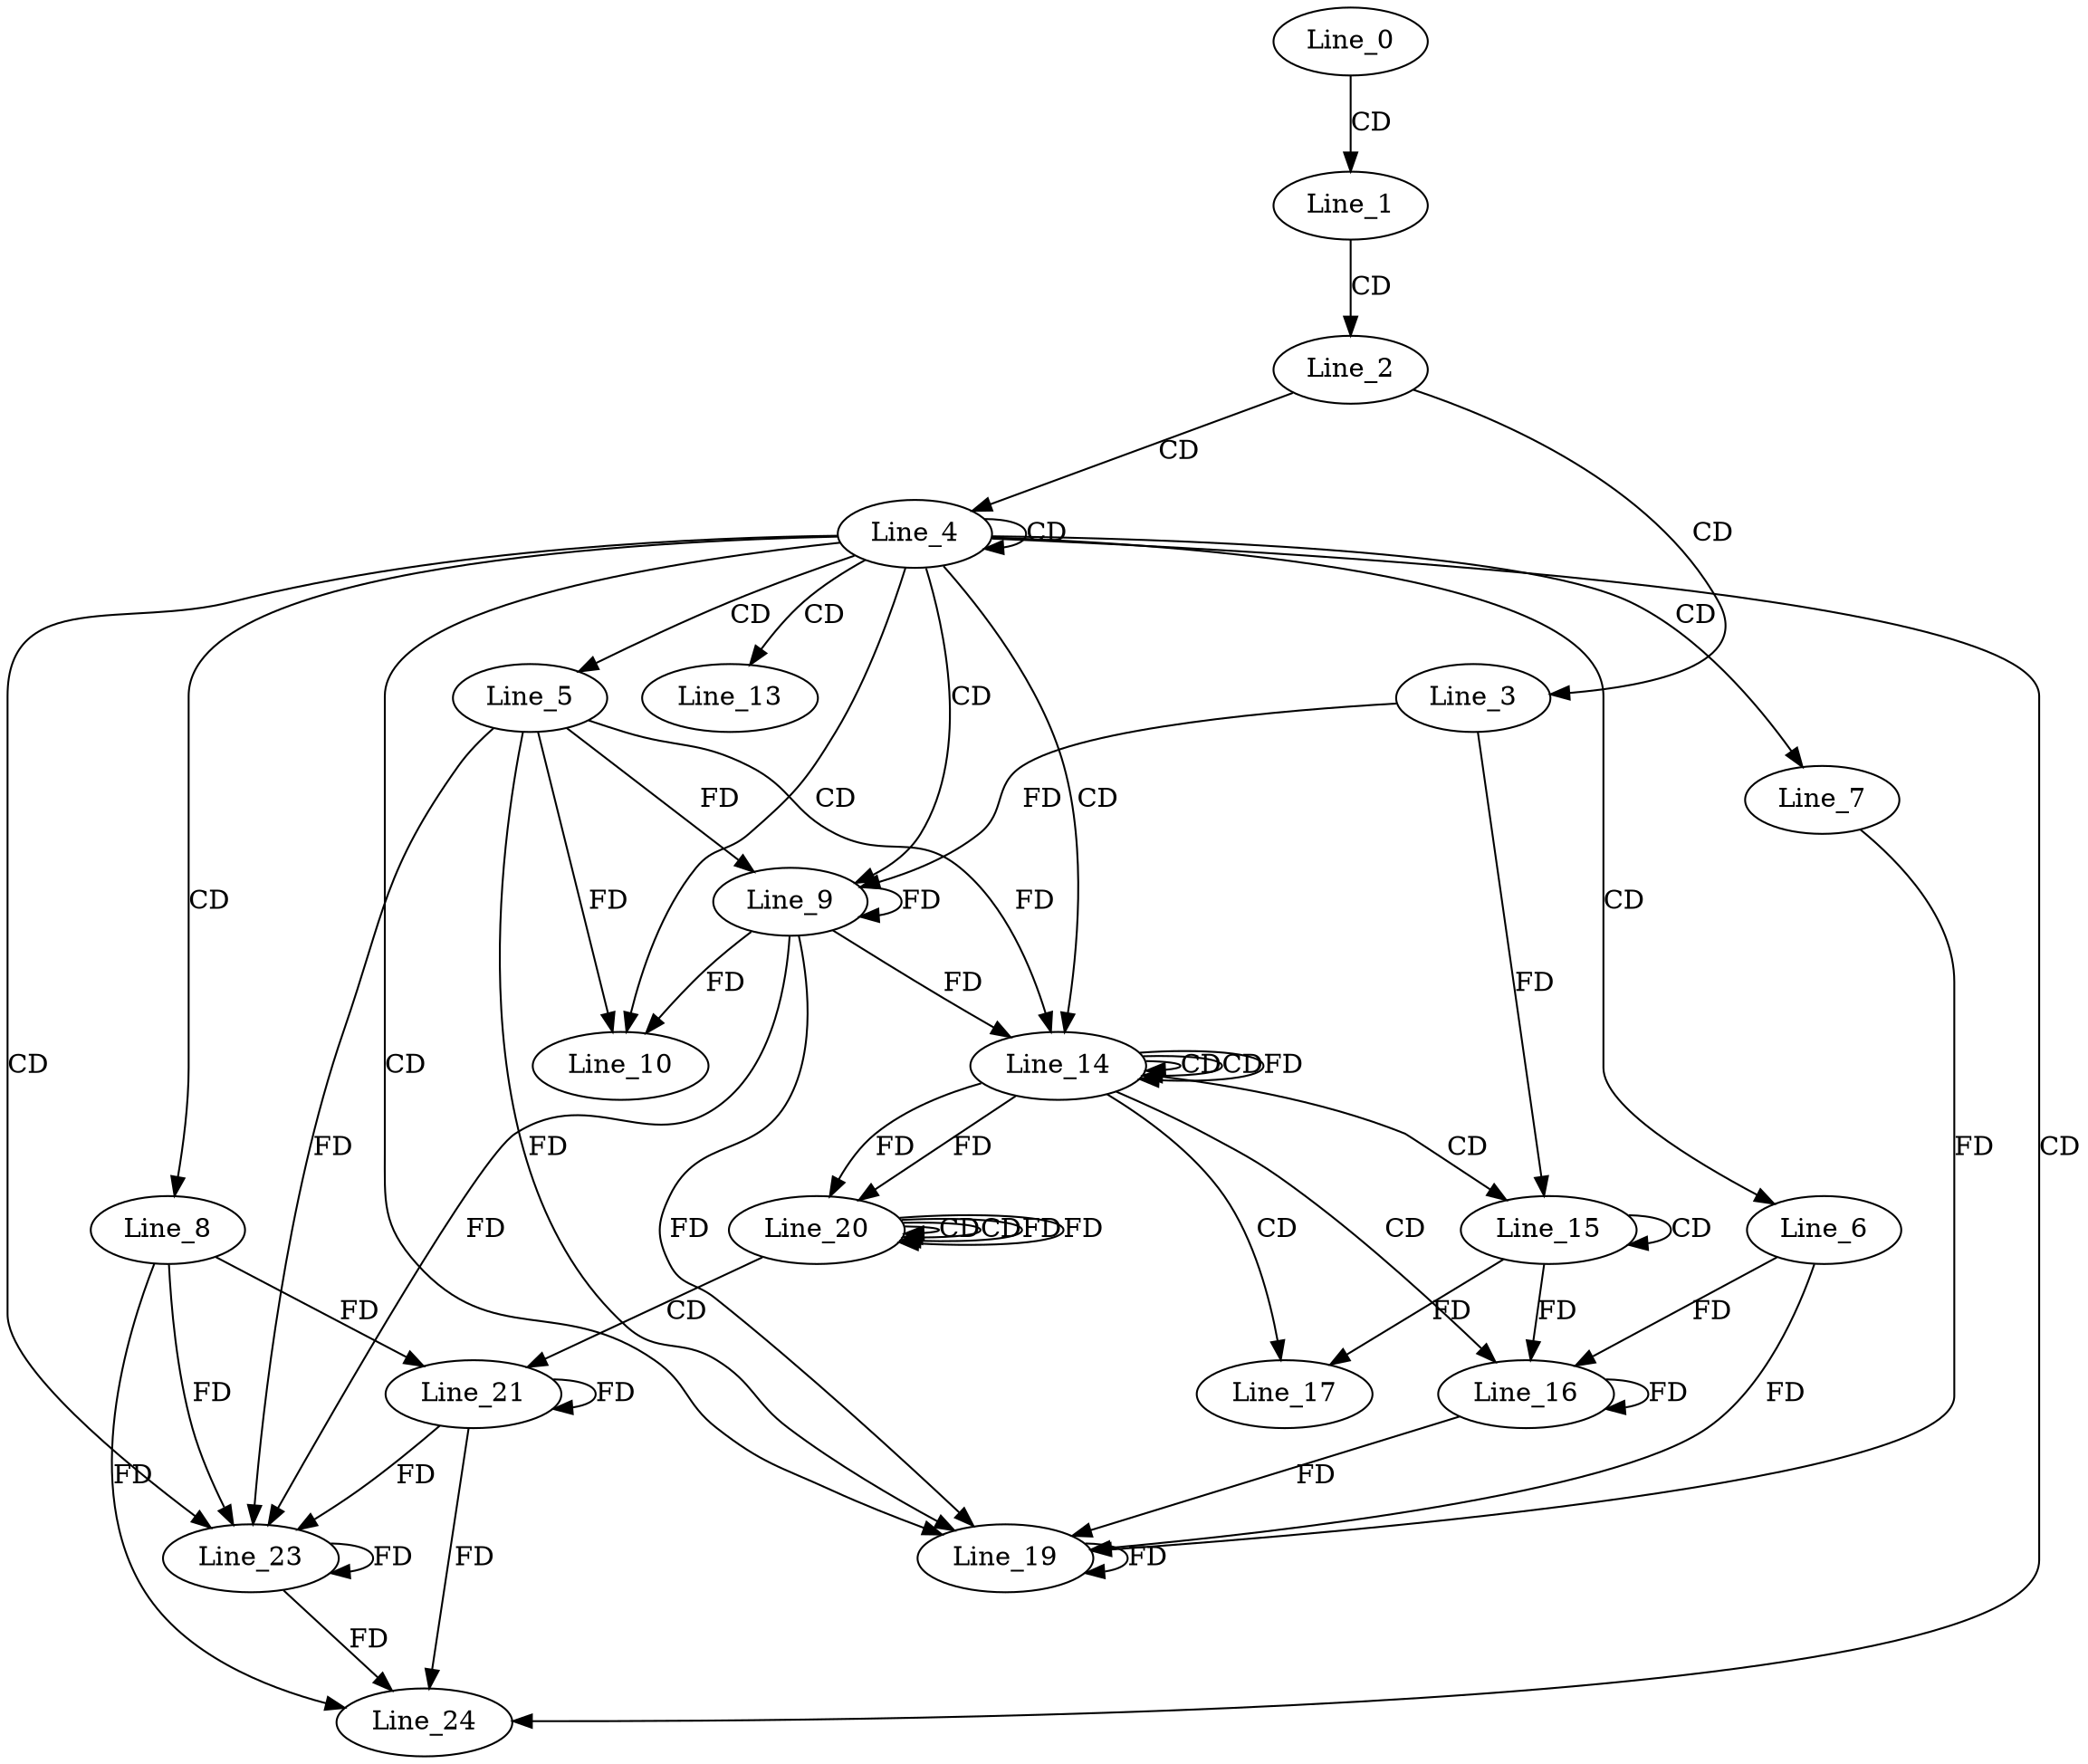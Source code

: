 digraph G {
  Line_0;
  Line_1;
  Line_2;
  Line_3;
  Line_4;
  Line_5;
  Line_6;
  Line_7;
  Line_8;
  Line_9;
  Line_9;
  Line_10;
  Line_13;
  Line_14;
  Line_14;
  Line_14;
  Line_15;
  Line_15;
  Line_16;
  Line_17;
  Line_19;
  Line_20;
  Line_20;
  Line_20;
  Line_21;
  Line_21;
  Line_23;
  Line_24;
  Line_24;
  Line_0 -> Line_1 [ label="CD" ];
  Line_1 -> Line_2 [ label="CD" ];
  Line_2 -> Line_3 [ label="CD" ];
  Line_2 -> Line_4 [ label="CD" ];
  Line_4 -> Line_4 [ label="CD" ];
  Line_4 -> Line_5 [ label="CD" ];
  Line_4 -> Line_6 [ label="CD" ];
  Line_4 -> Line_7 [ label="CD" ];
  Line_4 -> Line_8 [ label="CD" ];
  Line_4 -> Line_9 [ label="CD" ];
  Line_5 -> Line_9 [ label="FD" ];
  Line_9 -> Line_9 [ label="FD" ];
  Line_3 -> Line_9 [ label="FD" ];
  Line_4 -> Line_10 [ label="CD" ];
  Line_5 -> Line_10 [ label="FD" ];
  Line_9 -> Line_10 [ label="FD" ];
  Line_4 -> Line_13 [ label="CD" ];
  Line_4 -> Line_14 [ label="CD" ];
  Line_14 -> Line_14 [ label="CD" ];
  Line_5 -> Line_14 [ label="FD" ];
  Line_9 -> Line_14 [ label="FD" ];
  Line_14 -> Line_14 [ label="CD" ];
  Line_14 -> Line_14 [ label="FD" ];
  Line_14 -> Line_15 [ label="CD" ];
  Line_15 -> Line_15 [ label="CD" ];
  Line_3 -> Line_15 [ label="FD" ];
  Line_14 -> Line_16 [ label="CD" ];
  Line_16 -> Line_16 [ label="FD" ];
  Line_6 -> Line_16 [ label="FD" ];
  Line_15 -> Line_16 [ label="FD" ];
  Line_14 -> Line_17 [ label="CD" ];
  Line_15 -> Line_17 [ label="FD" ];
  Line_4 -> Line_19 [ label="CD" ];
  Line_7 -> Line_19 [ label="FD" ];
  Line_19 -> Line_19 [ label="FD" ];
  Line_16 -> Line_19 [ label="FD" ];
  Line_6 -> Line_19 [ label="FD" ];
  Line_5 -> Line_19 [ label="FD" ];
  Line_9 -> Line_19 [ label="FD" ];
  Line_20 -> Line_20 [ label="CD" ];
  Line_14 -> Line_20 [ label="FD" ];
  Line_20 -> Line_20 [ label="CD" ];
  Line_20 -> Line_20 [ label="FD" ];
  Line_14 -> Line_20 [ label="FD" ];
  Line_20 -> Line_21 [ label="CD" ];
  Line_21 -> Line_21 [ label="FD" ];
  Line_8 -> Line_21 [ label="FD" ];
  Line_4 -> Line_23 [ label="CD" ];
  Line_21 -> Line_23 [ label="FD" ];
  Line_8 -> Line_23 [ label="FD" ];
  Line_23 -> Line_23 [ label="FD" ];
  Line_5 -> Line_23 [ label="FD" ];
  Line_9 -> Line_23 [ label="FD" ];
  Line_4 -> Line_24 [ label="CD" ];
  Line_21 -> Line_24 [ label="FD" ];
  Line_8 -> Line_24 [ label="FD" ];
  Line_23 -> Line_24 [ label="FD" ];
  Line_20 -> Line_20 [ label="FD" ];
}
